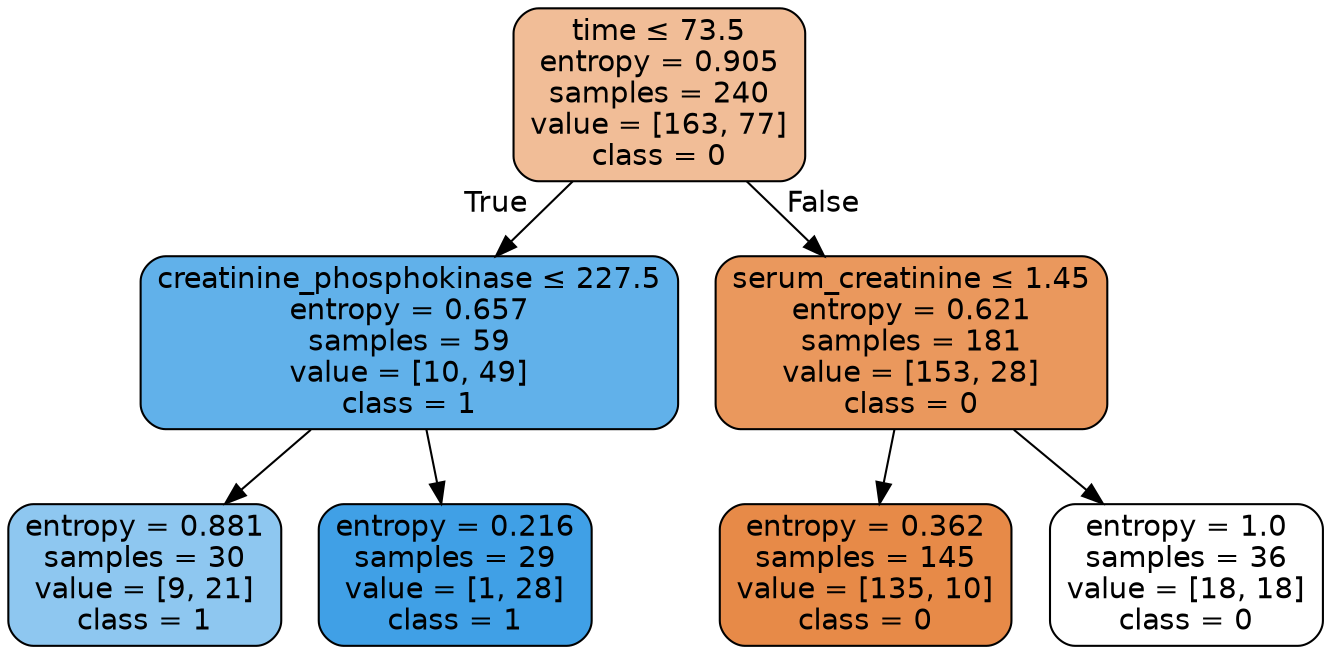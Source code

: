 digraph Tree {
node [shape=box, style="filled, rounded", color="black", fontname=helvetica] ;
edge [fontname=helvetica] ;
0 [label=<time &le; 73.5<br/>entropy = 0.905<br/>samples = 240<br/>value = [163, 77]<br/>class = 0>, fillcolor="#f1bd97"] ;
1 [label=<creatinine_phosphokinase &le; 227.5<br/>entropy = 0.657<br/>samples = 59<br/>value = [10, 49]<br/>class = 1>, fillcolor="#61b1ea"] ;
0 -> 1 [labeldistance=2.5, labelangle=45, headlabel="True"] ;
2 [label=<entropy = 0.881<br/>samples = 30<br/>value = [9, 21]<br/>class = 1>, fillcolor="#8ec7f0"] ;
1 -> 2 ;
3 [label=<entropy = 0.216<br/>samples = 29<br/>value = [1, 28]<br/>class = 1>, fillcolor="#40a0e6"] ;
1 -> 3 ;
4 [label=<serum_creatinine &le; 1.45<br/>entropy = 0.621<br/>samples = 181<br/>value = [153, 28]<br/>class = 0>, fillcolor="#ea985d"] ;
0 -> 4 [labeldistance=2.5, labelangle=-45, headlabel="False"] ;
5 [label=<entropy = 0.362<br/>samples = 145<br/>value = [135, 10]<br/>class = 0>, fillcolor="#e78a48"] ;
4 -> 5 ;
6 [label=<entropy = 1.0<br/>samples = 36<br/>value = [18, 18]<br/>class = 0>, fillcolor="#ffffff"] ;
4 -> 6 ;
}
